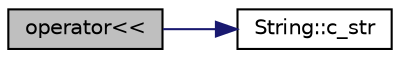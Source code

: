 digraph "operator&lt;&lt;"
{
 // LATEX_PDF_SIZE
  edge [fontname="Helvetica",fontsize="10",labelfontname="Helvetica",labelfontsize="10"];
  node [fontname="Helvetica",fontsize="10",shape=record];
  rankdir="LR";
  Node0 [label="operator\<\<",height=0.2,width=0.4,color="black", fillcolor="grey75", style="filled", fontcolor="black",tooltip=" "];
  Node0 -> Node1 [color="midnightblue",fontsize="10",style="solid",fontname="Helvetica"];
  Node1 [label="String::c_str",height=0.2,width=0.4,color="black", fillcolor="white", style="filled",URL="$class_string.html#a0274f3e61533d15086816fb7f47ccb54",tooltip="C-stringet ad vissza."];
}
